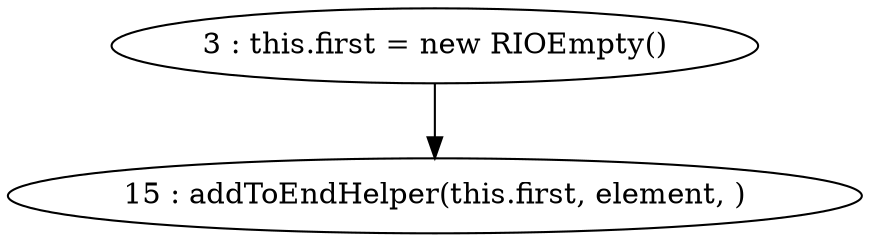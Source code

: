 digraph G {
"3 : this.first = new RIOEmpty()"
"3 : this.first = new RIOEmpty()" -> "15 : addToEndHelper(this.first, element, )"
"15 : addToEndHelper(this.first, element, )"
}